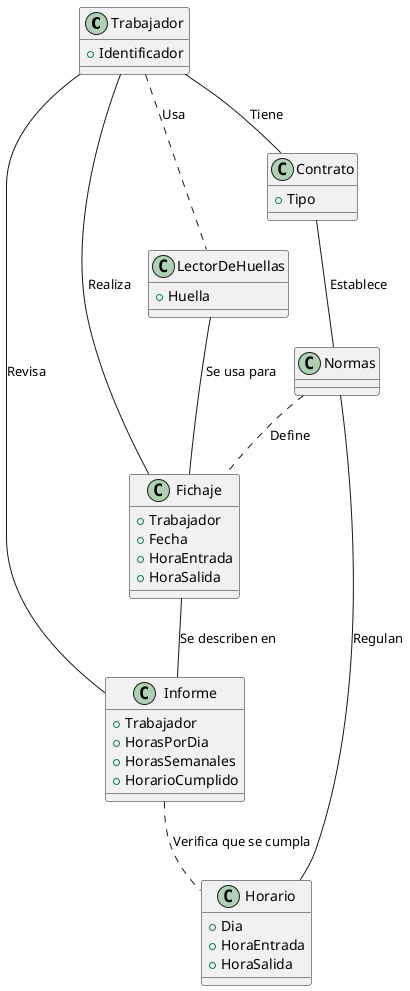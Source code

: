 @startuml Diagrama de clases
class Trabajador{
    + Identificador
}
class LectorDeHuellas{
    + Huella
}
class Fichaje{
    + Trabajador
    + Fecha
    + HoraEntrada
    + HoraSalida
}

class Informe{
    + Trabajador
    + HorasPorDia
    + HorasSemanales
    + HorarioCumplido
}

class Horario{
    + Dia
    + HoraEntrada
    + HoraSalida
}
class Contrato{
    + Tipo
}
class Normas{

}

Trabajador -- Contrato : Tiene
Trabajador .. LectorDeHuellas : Usa
LectorDeHuellas -- Fichaje : Se usa para
Fichaje -- Informe : Se describen en
Informe .. Horario : Verifica que se cumpla
Contrato -- Normas : Establece
Normas-- Horario : Regulan
Normas.. Fichaje : Define
Trabajador -- Informe : Revisa
Trabajador -- Fichaje :Realiza


@enduml
